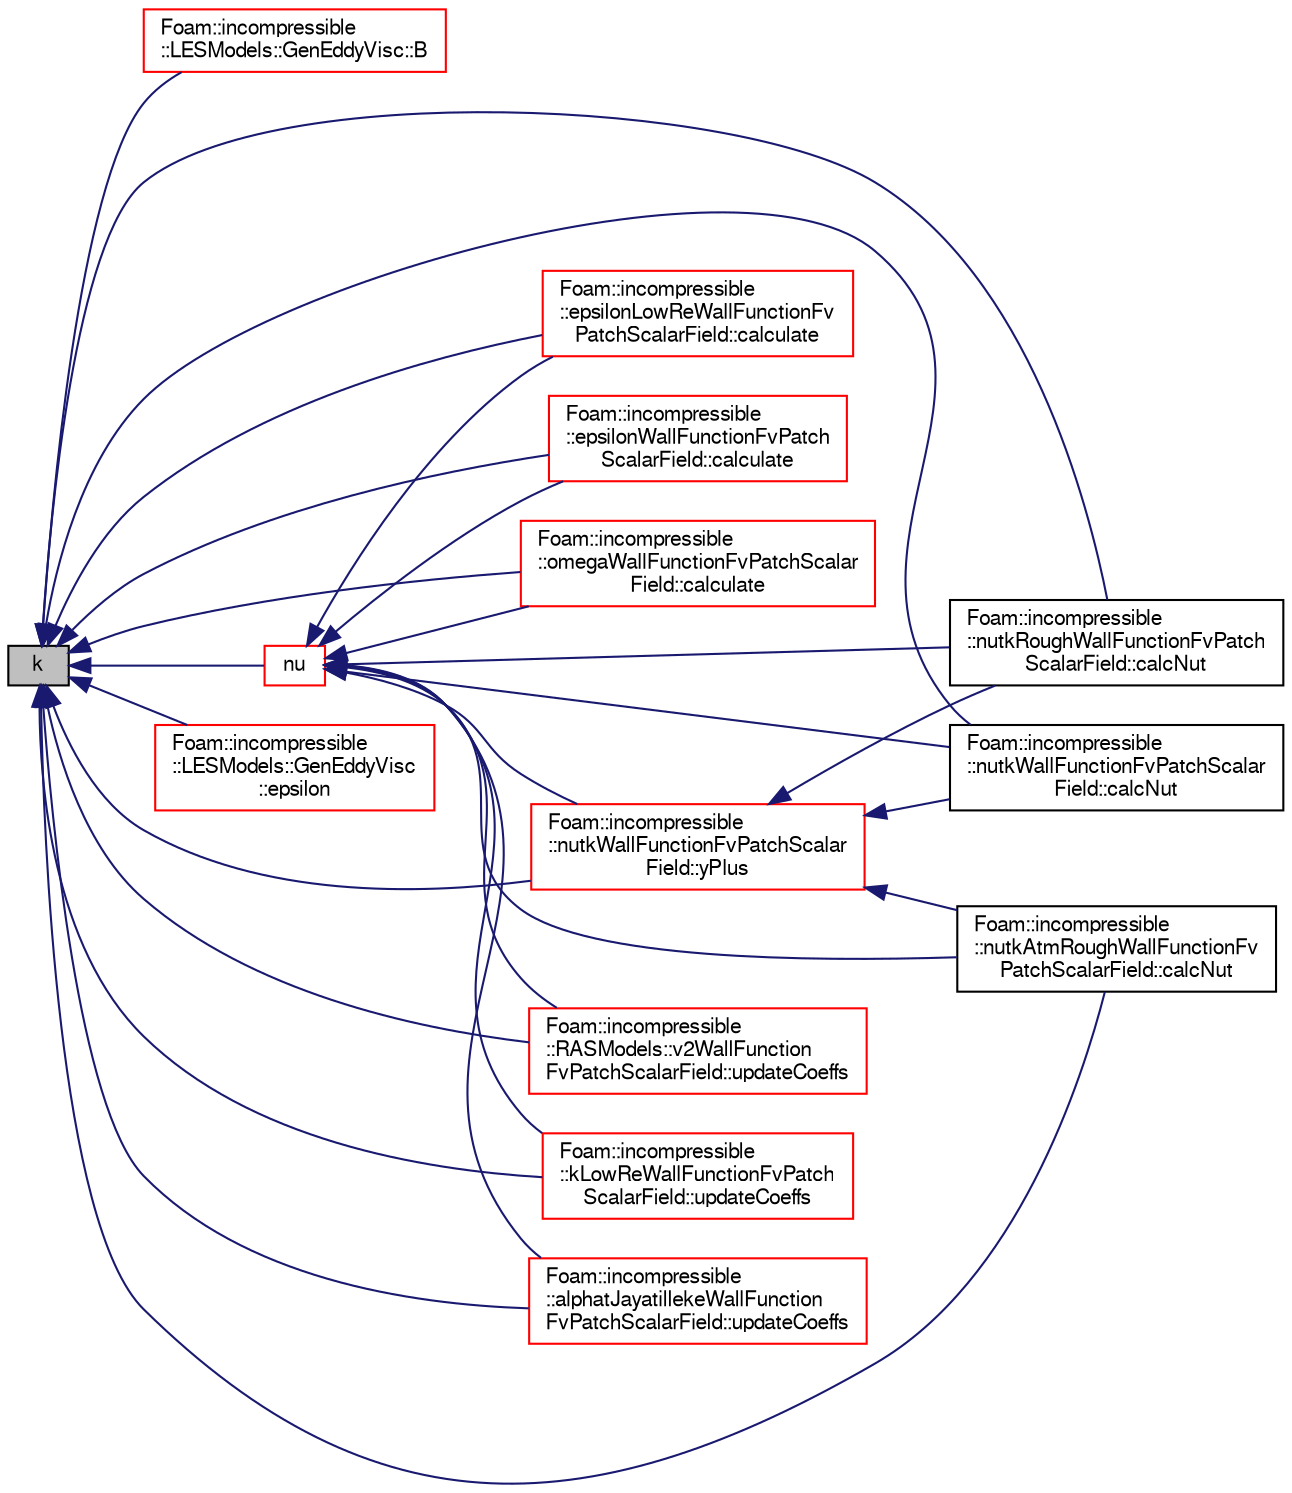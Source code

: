 digraph "k"
{
  bgcolor="transparent";
  edge [fontname="FreeSans",fontsize="10",labelfontname="FreeSans",labelfontsize="10"];
  node [fontname="FreeSans",fontsize="10",shape=record];
  rankdir="LR";
  Node1679 [label="k",height=0.2,width=0.4,color="black", fillcolor="grey75", style="filled", fontcolor="black"];
  Node1679 -> Node1680 [dir="back",color="midnightblue",fontsize="10",style="solid",fontname="FreeSans"];
  Node1680 [label="Foam::incompressible\l::LESModels::GenEddyVisc::B",height=0.2,width=0.4,color="red",URL="$a30846.html#acf00bc568420cebcbea1c1227f8cdd58",tooltip="Return the sub-grid stress tensor. "];
  Node1679 -> Node1684 [dir="back",color="midnightblue",fontsize="10",style="solid",fontname="FreeSans"];
  Node1684 [label="Foam::incompressible\l::nutkWallFunctionFvPatchScalar\lField::calcNut",height=0.2,width=0.4,color="black",URL="$a30982.html#a770ef88c60cd370e9d4eacc46f774f07",tooltip="Calculate the turbulence viscosity. "];
  Node1679 -> Node1685 [dir="back",color="midnightblue",fontsize="10",style="solid",fontname="FreeSans"];
  Node1685 [label="Foam::incompressible\l::nutkRoughWallFunctionFvPatch\lScalarField::calcNut",height=0.2,width=0.4,color="black",URL="$a30978.html#a770ef88c60cd370e9d4eacc46f774f07",tooltip="Calculate the turbulence viscosity. "];
  Node1679 -> Node1686 [dir="back",color="midnightblue",fontsize="10",style="solid",fontname="FreeSans"];
  Node1686 [label="Foam::incompressible\l::nutkAtmRoughWallFunctionFv\lPatchScalarField::calcNut",height=0.2,width=0.4,color="black",URL="$a30974.html#a770ef88c60cd370e9d4eacc46f774f07",tooltip="Calculate the turbulence viscosity. "];
  Node1679 -> Node1687 [dir="back",color="midnightblue",fontsize="10",style="solid",fontname="FreeSans"];
  Node1687 [label="Foam::incompressible\l::epsilonLowReWallFunctionFv\lPatchScalarField::calculate",height=0.2,width=0.4,color="red",URL="$a30954.html#a9b10d949afa36a0fe772c66e94719865",tooltip="Calculate the epsilon and G. "];
  Node1679 -> Node1689 [dir="back",color="midnightblue",fontsize="10",style="solid",fontname="FreeSans"];
  Node1689 [label="Foam::incompressible\l::epsilonWallFunctionFvPatch\lScalarField::calculate",height=0.2,width=0.4,color="red",URL="$a30958.html#a9b10d949afa36a0fe772c66e94719865",tooltip="Calculate the epsilon and G. "];
  Node1679 -> Node1698 [dir="back",color="midnightblue",fontsize="10",style="solid",fontname="FreeSans"];
  Node1698 [label="Foam::incompressible\l::omegaWallFunctionFvPatchScalar\lField::calculate",height=0.2,width=0.4,color="red",URL="$a31010.html#a198ab1edcd6a58e1f422febaac58dacc",tooltip="Calculate the omega and G. "];
  Node1679 -> Node1707 [dir="back",color="midnightblue",fontsize="10",style="solid",fontname="FreeSans"];
  Node1707 [label="Foam::incompressible\l::LESModels::GenEddyVisc\l::epsilon",height=0.2,width=0.4,color="red",URL="$a30846.html#ad79e047917669fbb490d351478651e20",tooltip="Return sub-grid disipation rate. "];
  Node1679 -> Node1710 [dir="back",color="midnightblue",fontsize="10",style="solid",fontname="FreeSans"];
  Node1710 [label="nu",height=0.2,width=0.4,color="red",URL="$a31102.html#aa739f3daeda1884fecc84f2b36a24021",tooltip="Return the laminar viscosity. "];
  Node1710 -> Node1684 [dir="back",color="midnightblue",fontsize="10",style="solid",fontname="FreeSans"];
  Node1710 -> Node1685 [dir="back",color="midnightblue",fontsize="10",style="solid",fontname="FreeSans"];
  Node1710 -> Node1686 [dir="back",color="midnightblue",fontsize="10",style="solid",fontname="FreeSans"];
  Node1710 -> Node1687 [dir="back",color="midnightblue",fontsize="10",style="solid",fontname="FreeSans"];
  Node1710 -> Node1689 [dir="back",color="midnightblue",fontsize="10",style="solid",fontname="FreeSans"];
  Node1710 -> Node1698 [dir="back",color="midnightblue",fontsize="10",style="solid",fontname="FreeSans"];
  Node1710 -> Node1920 [dir="back",color="midnightblue",fontsize="10",style="solid",fontname="FreeSans"];
  Node1920 [label="Foam::incompressible\l::RASModels::v2WallFunction\lFvPatchScalarField::updateCoeffs",height=0.2,width=0.4,color="red",URL="$a31014.html#a7e24eafac629d3733181cd942d4c902f",tooltip="Update the coefficients associated with the patch field. "];
  Node1710 -> Node1922 [dir="back",color="midnightblue",fontsize="10",style="solid",fontname="FreeSans"];
  Node1922 [label="Foam::incompressible\l::kLowReWallFunctionFvPatch\lScalarField::updateCoeffs",height=0.2,width=0.4,color="red",URL="$a30966.html#a7e24eafac629d3733181cd942d4c902f",tooltip="Update the coefficients associated with the patch field. "];
  Node1710 -> Node1924 [dir="back",color="midnightblue",fontsize="10",style="solid",fontname="FreeSans"];
  Node1924 [label="Foam::incompressible\l::alphatJayatillekeWallFunction\lFvPatchScalarField::updateCoeffs",height=0.2,width=0.4,color="red",URL="$a30950.html#a7e24eafac629d3733181cd942d4c902f",tooltip="Update the coefficients associated with the patch field. "];
  Node1710 -> Node1928 [dir="back",color="midnightblue",fontsize="10",style="solid",fontname="FreeSans"];
  Node1928 [label="Foam::incompressible\l::nutkWallFunctionFvPatchScalar\lField::yPlus",height=0.2,width=0.4,color="red",URL="$a30982.html#a0de83d05eb8aabc5f8cf747584ef03c3",tooltip="Calculate and return the yPlus at the boundary. "];
  Node1928 -> Node1684 [dir="back",color="midnightblue",fontsize="10",style="solid",fontname="FreeSans"];
  Node1928 -> Node1685 [dir="back",color="midnightblue",fontsize="10",style="solid",fontname="FreeSans"];
  Node1928 -> Node1686 [dir="back",color="midnightblue",fontsize="10",style="solid",fontname="FreeSans"];
  Node1679 -> Node1920 [dir="back",color="midnightblue",fontsize="10",style="solid",fontname="FreeSans"];
  Node1679 -> Node1922 [dir="back",color="midnightblue",fontsize="10",style="solid",fontname="FreeSans"];
  Node1679 -> Node1924 [dir="back",color="midnightblue",fontsize="10",style="solid",fontname="FreeSans"];
  Node1679 -> Node1928 [dir="back",color="midnightblue",fontsize="10",style="solid",fontname="FreeSans"];
}
